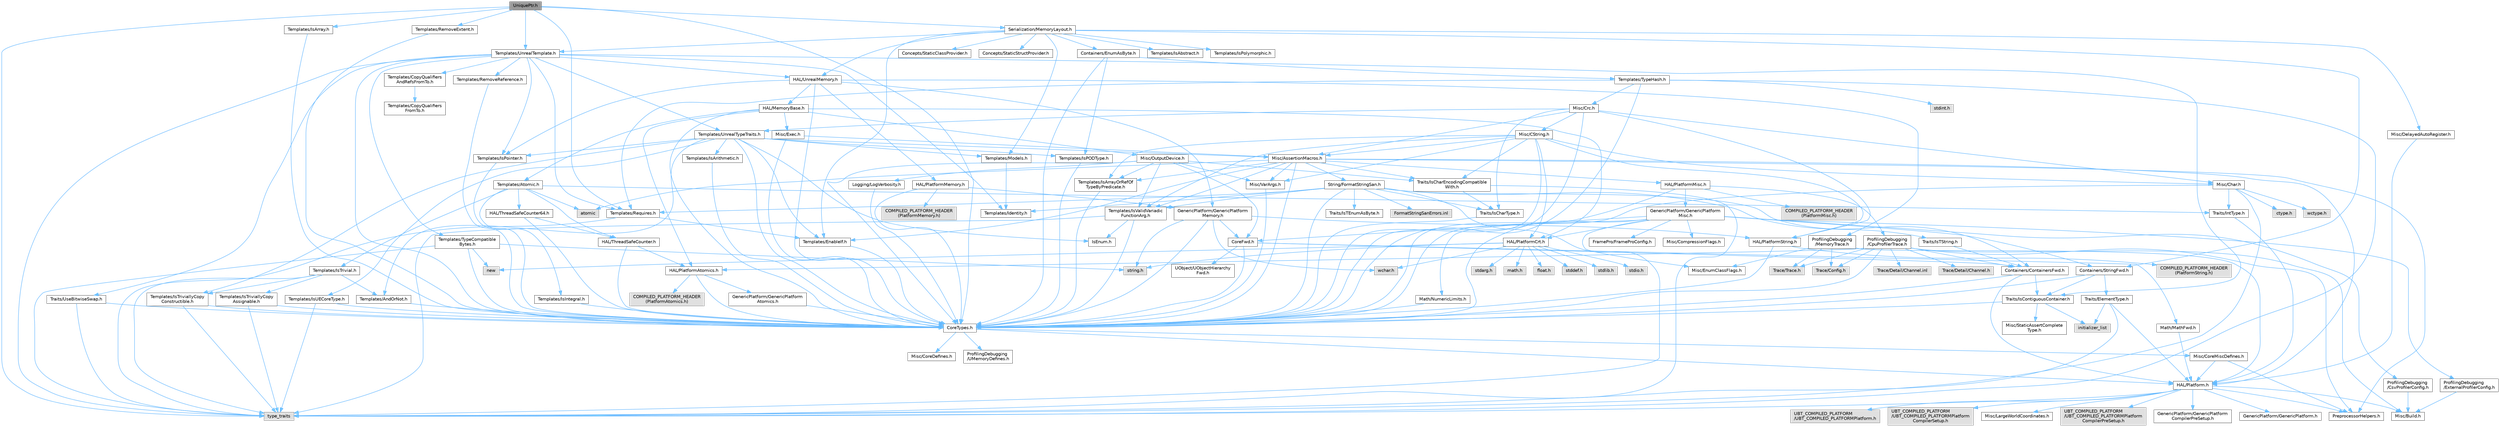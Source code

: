 digraph "UniquePtr.h"
{
 // INTERACTIVE_SVG=YES
 // LATEX_PDF_SIZE
  bgcolor="transparent";
  edge [fontname=Helvetica,fontsize=10,labelfontname=Helvetica,labelfontsize=10];
  node [fontname=Helvetica,fontsize=10,shape=box,height=0.2,width=0.4];
  Node1 [id="Node000001",label="UniquePtr.h",height=0.2,width=0.4,color="gray40", fillcolor="grey60", style="filled", fontcolor="black",tooltip=" "];
  Node1 -> Node2 [id="edge1_Node000001_Node000002",color="steelblue1",style="solid",tooltip=" "];
  Node2 [id="Node000002",label="CoreTypes.h",height=0.2,width=0.4,color="grey40", fillcolor="white", style="filled",URL="$dc/dec/CoreTypes_8h.html",tooltip=" "];
  Node2 -> Node3 [id="edge2_Node000002_Node000003",color="steelblue1",style="solid",tooltip=" "];
  Node3 [id="Node000003",label="HAL/Platform.h",height=0.2,width=0.4,color="grey40", fillcolor="white", style="filled",URL="$d9/dd0/Platform_8h.html",tooltip=" "];
  Node3 -> Node4 [id="edge3_Node000003_Node000004",color="steelblue1",style="solid",tooltip=" "];
  Node4 [id="Node000004",label="Misc/Build.h",height=0.2,width=0.4,color="grey40", fillcolor="white", style="filled",URL="$d3/dbb/Build_8h.html",tooltip=" "];
  Node3 -> Node5 [id="edge4_Node000003_Node000005",color="steelblue1",style="solid",tooltip=" "];
  Node5 [id="Node000005",label="Misc/LargeWorldCoordinates.h",height=0.2,width=0.4,color="grey40", fillcolor="white", style="filled",URL="$d2/dcb/LargeWorldCoordinates_8h.html",tooltip=" "];
  Node3 -> Node6 [id="edge5_Node000003_Node000006",color="steelblue1",style="solid",tooltip=" "];
  Node6 [id="Node000006",label="type_traits",height=0.2,width=0.4,color="grey60", fillcolor="#E0E0E0", style="filled",tooltip=" "];
  Node3 -> Node7 [id="edge6_Node000003_Node000007",color="steelblue1",style="solid",tooltip=" "];
  Node7 [id="Node000007",label="PreprocessorHelpers.h",height=0.2,width=0.4,color="grey40", fillcolor="white", style="filled",URL="$db/ddb/PreprocessorHelpers_8h.html",tooltip=" "];
  Node3 -> Node8 [id="edge7_Node000003_Node000008",color="steelblue1",style="solid",tooltip=" "];
  Node8 [id="Node000008",label="UBT_COMPILED_PLATFORM\l/UBT_COMPILED_PLATFORMPlatform\lCompilerPreSetup.h",height=0.2,width=0.4,color="grey60", fillcolor="#E0E0E0", style="filled",tooltip=" "];
  Node3 -> Node9 [id="edge8_Node000003_Node000009",color="steelblue1",style="solid",tooltip=" "];
  Node9 [id="Node000009",label="GenericPlatform/GenericPlatform\lCompilerPreSetup.h",height=0.2,width=0.4,color="grey40", fillcolor="white", style="filled",URL="$d9/dc8/GenericPlatformCompilerPreSetup_8h.html",tooltip=" "];
  Node3 -> Node10 [id="edge9_Node000003_Node000010",color="steelblue1",style="solid",tooltip=" "];
  Node10 [id="Node000010",label="GenericPlatform/GenericPlatform.h",height=0.2,width=0.4,color="grey40", fillcolor="white", style="filled",URL="$d6/d84/GenericPlatform_8h.html",tooltip=" "];
  Node3 -> Node11 [id="edge10_Node000003_Node000011",color="steelblue1",style="solid",tooltip=" "];
  Node11 [id="Node000011",label="UBT_COMPILED_PLATFORM\l/UBT_COMPILED_PLATFORMPlatform.h",height=0.2,width=0.4,color="grey60", fillcolor="#E0E0E0", style="filled",tooltip=" "];
  Node3 -> Node12 [id="edge11_Node000003_Node000012",color="steelblue1",style="solid",tooltip=" "];
  Node12 [id="Node000012",label="UBT_COMPILED_PLATFORM\l/UBT_COMPILED_PLATFORMPlatform\lCompilerSetup.h",height=0.2,width=0.4,color="grey60", fillcolor="#E0E0E0", style="filled",tooltip=" "];
  Node2 -> Node13 [id="edge12_Node000002_Node000013",color="steelblue1",style="solid",tooltip=" "];
  Node13 [id="Node000013",label="ProfilingDebugging\l/UMemoryDefines.h",height=0.2,width=0.4,color="grey40", fillcolor="white", style="filled",URL="$d2/da2/UMemoryDefines_8h.html",tooltip=" "];
  Node2 -> Node14 [id="edge13_Node000002_Node000014",color="steelblue1",style="solid",tooltip=" "];
  Node14 [id="Node000014",label="Misc/CoreMiscDefines.h",height=0.2,width=0.4,color="grey40", fillcolor="white", style="filled",URL="$da/d38/CoreMiscDefines_8h.html",tooltip=" "];
  Node14 -> Node3 [id="edge14_Node000014_Node000003",color="steelblue1",style="solid",tooltip=" "];
  Node14 -> Node7 [id="edge15_Node000014_Node000007",color="steelblue1",style="solid",tooltip=" "];
  Node2 -> Node15 [id="edge16_Node000002_Node000015",color="steelblue1",style="solid",tooltip=" "];
  Node15 [id="Node000015",label="Misc/CoreDefines.h",height=0.2,width=0.4,color="grey40", fillcolor="white", style="filled",URL="$d3/dd2/CoreDefines_8h.html",tooltip=" "];
  Node1 -> Node16 [id="edge17_Node000001_Node000016",color="steelblue1",style="solid",tooltip=" "];
  Node16 [id="Node000016",label="Templates/UnrealTemplate.h",height=0.2,width=0.4,color="grey40", fillcolor="white", style="filled",URL="$d4/d24/UnrealTemplate_8h.html",tooltip=" "];
  Node16 -> Node2 [id="edge18_Node000016_Node000002",color="steelblue1",style="solid",tooltip=" "];
  Node16 -> Node17 [id="edge19_Node000016_Node000017",color="steelblue1",style="solid",tooltip=" "];
  Node17 [id="Node000017",label="Templates/IsPointer.h",height=0.2,width=0.4,color="grey40", fillcolor="white", style="filled",URL="$d7/d05/IsPointer_8h.html",tooltip=" "];
  Node17 -> Node2 [id="edge20_Node000017_Node000002",color="steelblue1",style="solid",tooltip=" "];
  Node16 -> Node18 [id="edge21_Node000016_Node000018",color="steelblue1",style="solid",tooltip=" "];
  Node18 [id="Node000018",label="HAL/UnrealMemory.h",height=0.2,width=0.4,color="grey40", fillcolor="white", style="filled",URL="$d9/d96/UnrealMemory_8h.html",tooltip=" "];
  Node18 -> Node2 [id="edge22_Node000018_Node000002",color="steelblue1",style="solid",tooltip=" "];
  Node18 -> Node19 [id="edge23_Node000018_Node000019",color="steelblue1",style="solid",tooltip=" "];
  Node19 [id="Node000019",label="GenericPlatform/GenericPlatform\lMemory.h",height=0.2,width=0.4,color="grey40", fillcolor="white", style="filled",URL="$dd/d22/GenericPlatformMemory_8h.html",tooltip=" "];
  Node19 -> Node20 [id="edge24_Node000019_Node000020",color="steelblue1",style="solid",tooltip=" "];
  Node20 [id="Node000020",label="CoreFwd.h",height=0.2,width=0.4,color="grey40", fillcolor="white", style="filled",URL="$d1/d1e/CoreFwd_8h.html",tooltip=" "];
  Node20 -> Node2 [id="edge25_Node000020_Node000002",color="steelblue1",style="solid",tooltip=" "];
  Node20 -> Node21 [id="edge26_Node000020_Node000021",color="steelblue1",style="solid",tooltip=" "];
  Node21 [id="Node000021",label="Containers/ContainersFwd.h",height=0.2,width=0.4,color="grey40", fillcolor="white", style="filled",URL="$d4/d0a/ContainersFwd_8h.html",tooltip=" "];
  Node21 -> Node3 [id="edge27_Node000021_Node000003",color="steelblue1",style="solid",tooltip=" "];
  Node21 -> Node2 [id="edge28_Node000021_Node000002",color="steelblue1",style="solid",tooltip=" "];
  Node21 -> Node22 [id="edge29_Node000021_Node000022",color="steelblue1",style="solid",tooltip=" "];
  Node22 [id="Node000022",label="Traits/IsContiguousContainer.h",height=0.2,width=0.4,color="grey40", fillcolor="white", style="filled",URL="$d5/d3c/IsContiguousContainer_8h.html",tooltip=" "];
  Node22 -> Node2 [id="edge30_Node000022_Node000002",color="steelblue1",style="solid",tooltip=" "];
  Node22 -> Node23 [id="edge31_Node000022_Node000023",color="steelblue1",style="solid",tooltip=" "];
  Node23 [id="Node000023",label="Misc/StaticAssertComplete\lType.h",height=0.2,width=0.4,color="grey40", fillcolor="white", style="filled",URL="$d5/d4e/StaticAssertCompleteType_8h.html",tooltip=" "];
  Node22 -> Node24 [id="edge32_Node000022_Node000024",color="steelblue1",style="solid",tooltip=" "];
  Node24 [id="Node000024",label="initializer_list",height=0.2,width=0.4,color="grey60", fillcolor="#E0E0E0", style="filled",tooltip=" "];
  Node20 -> Node25 [id="edge33_Node000020_Node000025",color="steelblue1",style="solid",tooltip=" "];
  Node25 [id="Node000025",label="Math/MathFwd.h",height=0.2,width=0.4,color="grey40", fillcolor="white", style="filled",URL="$d2/d10/MathFwd_8h.html",tooltip=" "];
  Node25 -> Node3 [id="edge34_Node000025_Node000003",color="steelblue1",style="solid",tooltip=" "];
  Node20 -> Node26 [id="edge35_Node000020_Node000026",color="steelblue1",style="solid",tooltip=" "];
  Node26 [id="Node000026",label="UObject/UObjectHierarchy\lFwd.h",height=0.2,width=0.4,color="grey40", fillcolor="white", style="filled",URL="$d3/d13/UObjectHierarchyFwd_8h.html",tooltip=" "];
  Node19 -> Node2 [id="edge36_Node000019_Node000002",color="steelblue1",style="solid",tooltip=" "];
  Node19 -> Node27 [id="edge37_Node000019_Node000027",color="steelblue1",style="solid",tooltip=" "];
  Node27 [id="Node000027",label="HAL/PlatformString.h",height=0.2,width=0.4,color="grey40", fillcolor="white", style="filled",URL="$db/db5/PlatformString_8h.html",tooltip=" "];
  Node27 -> Node2 [id="edge38_Node000027_Node000002",color="steelblue1",style="solid",tooltip=" "];
  Node27 -> Node28 [id="edge39_Node000027_Node000028",color="steelblue1",style="solid",tooltip=" "];
  Node28 [id="Node000028",label="COMPILED_PLATFORM_HEADER\l(PlatformString.h)",height=0.2,width=0.4,color="grey60", fillcolor="#E0E0E0", style="filled",tooltip=" "];
  Node19 -> Node29 [id="edge40_Node000019_Node000029",color="steelblue1",style="solid",tooltip=" "];
  Node29 [id="Node000029",label="string.h",height=0.2,width=0.4,color="grey60", fillcolor="#E0E0E0", style="filled",tooltip=" "];
  Node19 -> Node30 [id="edge41_Node000019_Node000030",color="steelblue1",style="solid",tooltip=" "];
  Node30 [id="Node000030",label="wchar.h",height=0.2,width=0.4,color="grey60", fillcolor="#E0E0E0", style="filled",tooltip=" "];
  Node18 -> Node31 [id="edge42_Node000018_Node000031",color="steelblue1",style="solid",tooltip=" "];
  Node31 [id="Node000031",label="HAL/MemoryBase.h",height=0.2,width=0.4,color="grey40", fillcolor="white", style="filled",URL="$d6/d9f/MemoryBase_8h.html",tooltip=" "];
  Node31 -> Node2 [id="edge43_Node000031_Node000002",color="steelblue1",style="solid",tooltip=" "];
  Node31 -> Node32 [id="edge44_Node000031_Node000032",color="steelblue1",style="solid",tooltip=" "];
  Node32 [id="Node000032",label="HAL/PlatformAtomics.h",height=0.2,width=0.4,color="grey40", fillcolor="white", style="filled",URL="$d3/d36/PlatformAtomics_8h.html",tooltip=" "];
  Node32 -> Node2 [id="edge45_Node000032_Node000002",color="steelblue1",style="solid",tooltip=" "];
  Node32 -> Node33 [id="edge46_Node000032_Node000033",color="steelblue1",style="solid",tooltip=" "];
  Node33 [id="Node000033",label="GenericPlatform/GenericPlatform\lAtomics.h",height=0.2,width=0.4,color="grey40", fillcolor="white", style="filled",URL="$da/d72/GenericPlatformAtomics_8h.html",tooltip=" "];
  Node33 -> Node2 [id="edge47_Node000033_Node000002",color="steelblue1",style="solid",tooltip=" "];
  Node32 -> Node34 [id="edge48_Node000032_Node000034",color="steelblue1",style="solid",tooltip=" "];
  Node34 [id="Node000034",label="COMPILED_PLATFORM_HEADER\l(PlatformAtomics.h)",height=0.2,width=0.4,color="grey60", fillcolor="#E0E0E0", style="filled",tooltip=" "];
  Node31 -> Node35 [id="edge49_Node000031_Node000035",color="steelblue1",style="solid",tooltip=" "];
  Node35 [id="Node000035",label="HAL/PlatformCrt.h",height=0.2,width=0.4,color="grey40", fillcolor="white", style="filled",URL="$d8/d75/PlatformCrt_8h.html",tooltip=" "];
  Node35 -> Node36 [id="edge50_Node000035_Node000036",color="steelblue1",style="solid",tooltip=" "];
  Node36 [id="Node000036",label="new",height=0.2,width=0.4,color="grey60", fillcolor="#E0E0E0", style="filled",tooltip=" "];
  Node35 -> Node30 [id="edge51_Node000035_Node000030",color="steelblue1",style="solid",tooltip=" "];
  Node35 -> Node37 [id="edge52_Node000035_Node000037",color="steelblue1",style="solid",tooltip=" "];
  Node37 [id="Node000037",label="stddef.h",height=0.2,width=0.4,color="grey60", fillcolor="#E0E0E0", style="filled",tooltip=" "];
  Node35 -> Node38 [id="edge53_Node000035_Node000038",color="steelblue1",style="solid",tooltip=" "];
  Node38 [id="Node000038",label="stdlib.h",height=0.2,width=0.4,color="grey60", fillcolor="#E0E0E0", style="filled",tooltip=" "];
  Node35 -> Node39 [id="edge54_Node000035_Node000039",color="steelblue1",style="solid",tooltip=" "];
  Node39 [id="Node000039",label="stdio.h",height=0.2,width=0.4,color="grey60", fillcolor="#E0E0E0", style="filled",tooltip=" "];
  Node35 -> Node40 [id="edge55_Node000035_Node000040",color="steelblue1",style="solid",tooltip=" "];
  Node40 [id="Node000040",label="stdarg.h",height=0.2,width=0.4,color="grey60", fillcolor="#E0E0E0", style="filled",tooltip=" "];
  Node35 -> Node41 [id="edge56_Node000035_Node000041",color="steelblue1",style="solid",tooltip=" "];
  Node41 [id="Node000041",label="math.h",height=0.2,width=0.4,color="grey60", fillcolor="#E0E0E0", style="filled",tooltip=" "];
  Node35 -> Node42 [id="edge57_Node000035_Node000042",color="steelblue1",style="solid",tooltip=" "];
  Node42 [id="Node000042",label="float.h",height=0.2,width=0.4,color="grey60", fillcolor="#E0E0E0", style="filled",tooltip=" "];
  Node35 -> Node29 [id="edge58_Node000035_Node000029",color="steelblue1",style="solid",tooltip=" "];
  Node31 -> Node43 [id="edge59_Node000031_Node000043",color="steelblue1",style="solid",tooltip=" "];
  Node43 [id="Node000043",label="Misc/Exec.h",height=0.2,width=0.4,color="grey40", fillcolor="white", style="filled",URL="$de/ddb/Exec_8h.html",tooltip=" "];
  Node43 -> Node2 [id="edge60_Node000043_Node000002",color="steelblue1",style="solid",tooltip=" "];
  Node43 -> Node44 [id="edge61_Node000043_Node000044",color="steelblue1",style="solid",tooltip=" "];
  Node44 [id="Node000044",label="Misc/AssertionMacros.h",height=0.2,width=0.4,color="grey40", fillcolor="white", style="filled",URL="$d0/dfa/AssertionMacros_8h.html",tooltip=" "];
  Node44 -> Node2 [id="edge62_Node000044_Node000002",color="steelblue1",style="solid",tooltip=" "];
  Node44 -> Node3 [id="edge63_Node000044_Node000003",color="steelblue1",style="solid",tooltip=" "];
  Node44 -> Node45 [id="edge64_Node000044_Node000045",color="steelblue1",style="solid",tooltip=" "];
  Node45 [id="Node000045",label="HAL/PlatformMisc.h",height=0.2,width=0.4,color="grey40", fillcolor="white", style="filled",URL="$d0/df5/PlatformMisc_8h.html",tooltip=" "];
  Node45 -> Node2 [id="edge65_Node000045_Node000002",color="steelblue1",style="solid",tooltip=" "];
  Node45 -> Node46 [id="edge66_Node000045_Node000046",color="steelblue1",style="solid",tooltip=" "];
  Node46 [id="Node000046",label="GenericPlatform/GenericPlatform\lMisc.h",height=0.2,width=0.4,color="grey40", fillcolor="white", style="filled",URL="$db/d9a/GenericPlatformMisc_8h.html",tooltip=" "];
  Node46 -> Node47 [id="edge67_Node000046_Node000047",color="steelblue1",style="solid",tooltip=" "];
  Node47 [id="Node000047",label="Containers/StringFwd.h",height=0.2,width=0.4,color="grey40", fillcolor="white", style="filled",URL="$df/d37/StringFwd_8h.html",tooltip=" "];
  Node47 -> Node2 [id="edge68_Node000047_Node000002",color="steelblue1",style="solid",tooltip=" "];
  Node47 -> Node48 [id="edge69_Node000047_Node000048",color="steelblue1",style="solid",tooltip=" "];
  Node48 [id="Node000048",label="Traits/ElementType.h",height=0.2,width=0.4,color="grey40", fillcolor="white", style="filled",URL="$d5/d4f/ElementType_8h.html",tooltip=" "];
  Node48 -> Node3 [id="edge70_Node000048_Node000003",color="steelblue1",style="solid",tooltip=" "];
  Node48 -> Node24 [id="edge71_Node000048_Node000024",color="steelblue1",style="solid",tooltip=" "];
  Node48 -> Node6 [id="edge72_Node000048_Node000006",color="steelblue1",style="solid",tooltip=" "];
  Node47 -> Node22 [id="edge73_Node000047_Node000022",color="steelblue1",style="solid",tooltip=" "];
  Node46 -> Node20 [id="edge74_Node000046_Node000020",color="steelblue1",style="solid",tooltip=" "];
  Node46 -> Node2 [id="edge75_Node000046_Node000002",color="steelblue1",style="solid",tooltip=" "];
  Node46 -> Node49 [id="edge76_Node000046_Node000049",color="steelblue1",style="solid",tooltip=" "];
  Node49 [id="Node000049",label="FramePro/FrameProConfig.h",height=0.2,width=0.4,color="grey40", fillcolor="white", style="filled",URL="$d7/d90/FrameProConfig_8h.html",tooltip=" "];
  Node46 -> Node35 [id="edge77_Node000046_Node000035",color="steelblue1",style="solid",tooltip=" "];
  Node46 -> Node50 [id="edge78_Node000046_Node000050",color="steelblue1",style="solid",tooltip=" "];
  Node50 [id="Node000050",label="Math/NumericLimits.h",height=0.2,width=0.4,color="grey40", fillcolor="white", style="filled",URL="$df/d1b/NumericLimits_8h.html",tooltip=" "];
  Node50 -> Node2 [id="edge79_Node000050_Node000002",color="steelblue1",style="solid",tooltip=" "];
  Node46 -> Node51 [id="edge80_Node000046_Node000051",color="steelblue1",style="solid",tooltip=" "];
  Node51 [id="Node000051",label="Misc/CompressionFlags.h",height=0.2,width=0.4,color="grey40", fillcolor="white", style="filled",URL="$d9/d76/CompressionFlags_8h.html",tooltip=" "];
  Node46 -> Node52 [id="edge81_Node000046_Node000052",color="steelblue1",style="solid",tooltip=" "];
  Node52 [id="Node000052",label="Misc/EnumClassFlags.h",height=0.2,width=0.4,color="grey40", fillcolor="white", style="filled",URL="$d8/de7/EnumClassFlags_8h.html",tooltip=" "];
  Node46 -> Node53 [id="edge82_Node000046_Node000053",color="steelblue1",style="solid",tooltip=" "];
  Node53 [id="Node000053",label="ProfilingDebugging\l/CsvProfilerConfig.h",height=0.2,width=0.4,color="grey40", fillcolor="white", style="filled",URL="$d3/d88/CsvProfilerConfig_8h.html",tooltip=" "];
  Node53 -> Node4 [id="edge83_Node000053_Node000004",color="steelblue1",style="solid",tooltip=" "];
  Node46 -> Node54 [id="edge84_Node000046_Node000054",color="steelblue1",style="solid",tooltip=" "];
  Node54 [id="Node000054",label="ProfilingDebugging\l/ExternalProfilerConfig.h",height=0.2,width=0.4,color="grey40", fillcolor="white", style="filled",URL="$d3/dbb/ExternalProfilerConfig_8h.html",tooltip=" "];
  Node54 -> Node4 [id="edge85_Node000054_Node000004",color="steelblue1",style="solid",tooltip=" "];
  Node45 -> Node55 [id="edge86_Node000045_Node000055",color="steelblue1",style="solid",tooltip=" "];
  Node55 [id="Node000055",label="COMPILED_PLATFORM_HEADER\l(PlatformMisc.h)",height=0.2,width=0.4,color="grey60", fillcolor="#E0E0E0", style="filled",tooltip=" "];
  Node45 -> Node56 [id="edge87_Node000045_Node000056",color="steelblue1",style="solid",tooltip=" "];
  Node56 [id="Node000056",label="ProfilingDebugging\l/CpuProfilerTrace.h",height=0.2,width=0.4,color="grey40", fillcolor="white", style="filled",URL="$da/dcb/CpuProfilerTrace_8h.html",tooltip=" "];
  Node56 -> Node2 [id="edge88_Node000056_Node000002",color="steelblue1",style="solid",tooltip=" "];
  Node56 -> Node21 [id="edge89_Node000056_Node000021",color="steelblue1",style="solid",tooltip=" "];
  Node56 -> Node32 [id="edge90_Node000056_Node000032",color="steelblue1",style="solid",tooltip=" "];
  Node56 -> Node7 [id="edge91_Node000056_Node000007",color="steelblue1",style="solid",tooltip=" "];
  Node56 -> Node4 [id="edge92_Node000056_Node000004",color="steelblue1",style="solid",tooltip=" "];
  Node56 -> Node57 [id="edge93_Node000056_Node000057",color="steelblue1",style="solid",tooltip=" "];
  Node57 [id="Node000057",label="Trace/Config.h",height=0.2,width=0.4,color="grey60", fillcolor="#E0E0E0", style="filled",tooltip=" "];
  Node56 -> Node58 [id="edge94_Node000056_Node000058",color="steelblue1",style="solid",tooltip=" "];
  Node58 [id="Node000058",label="Trace/Detail/Channel.h",height=0.2,width=0.4,color="grey60", fillcolor="#E0E0E0", style="filled",tooltip=" "];
  Node56 -> Node59 [id="edge95_Node000056_Node000059",color="steelblue1",style="solid",tooltip=" "];
  Node59 [id="Node000059",label="Trace/Detail/Channel.inl",height=0.2,width=0.4,color="grey60", fillcolor="#E0E0E0", style="filled",tooltip=" "];
  Node56 -> Node60 [id="edge96_Node000056_Node000060",color="steelblue1",style="solid",tooltip=" "];
  Node60 [id="Node000060",label="Trace/Trace.h",height=0.2,width=0.4,color="grey60", fillcolor="#E0E0E0", style="filled",tooltip=" "];
  Node44 -> Node7 [id="edge97_Node000044_Node000007",color="steelblue1",style="solid",tooltip=" "];
  Node44 -> Node61 [id="edge98_Node000044_Node000061",color="steelblue1",style="solid",tooltip=" "];
  Node61 [id="Node000061",label="Templates/EnableIf.h",height=0.2,width=0.4,color="grey40", fillcolor="white", style="filled",URL="$d7/d60/EnableIf_8h.html",tooltip=" "];
  Node61 -> Node2 [id="edge99_Node000061_Node000002",color="steelblue1",style="solid",tooltip=" "];
  Node44 -> Node62 [id="edge100_Node000044_Node000062",color="steelblue1",style="solid",tooltip=" "];
  Node62 [id="Node000062",label="Templates/IsArrayOrRefOf\lTypeByPredicate.h",height=0.2,width=0.4,color="grey40", fillcolor="white", style="filled",URL="$d6/da1/IsArrayOrRefOfTypeByPredicate_8h.html",tooltip=" "];
  Node62 -> Node2 [id="edge101_Node000062_Node000002",color="steelblue1",style="solid",tooltip=" "];
  Node44 -> Node63 [id="edge102_Node000044_Node000063",color="steelblue1",style="solid",tooltip=" "];
  Node63 [id="Node000063",label="Templates/IsValidVariadic\lFunctionArg.h",height=0.2,width=0.4,color="grey40", fillcolor="white", style="filled",URL="$d0/dc8/IsValidVariadicFunctionArg_8h.html",tooltip=" "];
  Node63 -> Node2 [id="edge103_Node000063_Node000002",color="steelblue1",style="solid",tooltip=" "];
  Node63 -> Node64 [id="edge104_Node000063_Node000064",color="steelblue1",style="solid",tooltip=" "];
  Node64 [id="Node000064",label="IsEnum.h",height=0.2,width=0.4,color="grey40", fillcolor="white", style="filled",URL="$d4/de5/IsEnum_8h.html",tooltip=" "];
  Node63 -> Node6 [id="edge105_Node000063_Node000006",color="steelblue1",style="solid",tooltip=" "];
  Node44 -> Node65 [id="edge106_Node000044_Node000065",color="steelblue1",style="solid",tooltip=" "];
  Node65 [id="Node000065",label="Traits/IsCharEncodingCompatible\lWith.h",height=0.2,width=0.4,color="grey40", fillcolor="white", style="filled",URL="$df/dd1/IsCharEncodingCompatibleWith_8h.html",tooltip=" "];
  Node65 -> Node6 [id="edge107_Node000065_Node000006",color="steelblue1",style="solid",tooltip=" "];
  Node65 -> Node66 [id="edge108_Node000065_Node000066",color="steelblue1",style="solid",tooltip=" "];
  Node66 [id="Node000066",label="Traits/IsCharType.h",height=0.2,width=0.4,color="grey40", fillcolor="white", style="filled",URL="$db/d51/IsCharType_8h.html",tooltip=" "];
  Node66 -> Node2 [id="edge109_Node000066_Node000002",color="steelblue1",style="solid",tooltip=" "];
  Node44 -> Node67 [id="edge110_Node000044_Node000067",color="steelblue1",style="solid",tooltip=" "];
  Node67 [id="Node000067",label="Misc/VarArgs.h",height=0.2,width=0.4,color="grey40", fillcolor="white", style="filled",URL="$d5/d6f/VarArgs_8h.html",tooltip=" "];
  Node67 -> Node2 [id="edge111_Node000067_Node000002",color="steelblue1",style="solid",tooltip=" "];
  Node44 -> Node68 [id="edge112_Node000044_Node000068",color="steelblue1",style="solid",tooltip=" "];
  Node68 [id="Node000068",label="String/FormatStringSan.h",height=0.2,width=0.4,color="grey40", fillcolor="white", style="filled",URL="$d3/d8b/FormatStringSan_8h.html",tooltip=" "];
  Node68 -> Node6 [id="edge113_Node000068_Node000006",color="steelblue1",style="solid",tooltip=" "];
  Node68 -> Node2 [id="edge114_Node000068_Node000002",color="steelblue1",style="solid",tooltip=" "];
  Node68 -> Node69 [id="edge115_Node000068_Node000069",color="steelblue1",style="solid",tooltip=" "];
  Node69 [id="Node000069",label="Templates/Requires.h",height=0.2,width=0.4,color="grey40", fillcolor="white", style="filled",URL="$dc/d96/Requires_8h.html",tooltip=" "];
  Node69 -> Node61 [id="edge116_Node000069_Node000061",color="steelblue1",style="solid",tooltip=" "];
  Node69 -> Node6 [id="edge117_Node000069_Node000006",color="steelblue1",style="solid",tooltip=" "];
  Node68 -> Node70 [id="edge118_Node000068_Node000070",color="steelblue1",style="solid",tooltip=" "];
  Node70 [id="Node000070",label="Templates/Identity.h",height=0.2,width=0.4,color="grey40", fillcolor="white", style="filled",URL="$d0/dd5/Identity_8h.html",tooltip=" "];
  Node68 -> Node63 [id="edge119_Node000068_Node000063",color="steelblue1",style="solid",tooltip=" "];
  Node68 -> Node66 [id="edge120_Node000068_Node000066",color="steelblue1",style="solid",tooltip=" "];
  Node68 -> Node71 [id="edge121_Node000068_Node000071",color="steelblue1",style="solid",tooltip=" "];
  Node71 [id="Node000071",label="Traits/IsTEnumAsByte.h",height=0.2,width=0.4,color="grey40", fillcolor="white", style="filled",URL="$d1/de6/IsTEnumAsByte_8h.html",tooltip=" "];
  Node68 -> Node72 [id="edge122_Node000068_Node000072",color="steelblue1",style="solid",tooltip=" "];
  Node72 [id="Node000072",label="Traits/IsTString.h",height=0.2,width=0.4,color="grey40", fillcolor="white", style="filled",URL="$d0/df8/IsTString_8h.html",tooltip=" "];
  Node72 -> Node21 [id="edge123_Node000072_Node000021",color="steelblue1",style="solid",tooltip=" "];
  Node68 -> Node21 [id="edge124_Node000068_Node000021",color="steelblue1",style="solid",tooltip=" "];
  Node68 -> Node73 [id="edge125_Node000068_Node000073",color="steelblue1",style="solid",tooltip=" "];
  Node73 [id="Node000073",label="FormatStringSanErrors.inl",height=0.2,width=0.4,color="grey60", fillcolor="#E0E0E0", style="filled",tooltip=" "];
  Node44 -> Node74 [id="edge126_Node000044_Node000074",color="steelblue1",style="solid",tooltip=" "];
  Node74 [id="Node000074",label="atomic",height=0.2,width=0.4,color="grey60", fillcolor="#E0E0E0", style="filled",tooltip=" "];
  Node31 -> Node75 [id="edge127_Node000031_Node000075",color="steelblue1",style="solid",tooltip=" "];
  Node75 [id="Node000075",label="Misc/OutputDevice.h",height=0.2,width=0.4,color="grey40", fillcolor="white", style="filled",URL="$d7/d32/OutputDevice_8h.html",tooltip=" "];
  Node75 -> Node20 [id="edge128_Node000075_Node000020",color="steelblue1",style="solid",tooltip=" "];
  Node75 -> Node2 [id="edge129_Node000075_Node000002",color="steelblue1",style="solid",tooltip=" "];
  Node75 -> Node76 [id="edge130_Node000075_Node000076",color="steelblue1",style="solid",tooltip=" "];
  Node76 [id="Node000076",label="Logging/LogVerbosity.h",height=0.2,width=0.4,color="grey40", fillcolor="white", style="filled",URL="$d2/d8f/LogVerbosity_8h.html",tooltip=" "];
  Node76 -> Node2 [id="edge131_Node000076_Node000002",color="steelblue1",style="solid",tooltip=" "];
  Node75 -> Node67 [id="edge132_Node000075_Node000067",color="steelblue1",style="solid",tooltip=" "];
  Node75 -> Node62 [id="edge133_Node000075_Node000062",color="steelblue1",style="solid",tooltip=" "];
  Node75 -> Node63 [id="edge134_Node000075_Node000063",color="steelblue1",style="solid",tooltip=" "];
  Node75 -> Node65 [id="edge135_Node000075_Node000065",color="steelblue1",style="solid",tooltip=" "];
  Node31 -> Node77 [id="edge136_Node000031_Node000077",color="steelblue1",style="solid",tooltip=" "];
  Node77 [id="Node000077",label="Templates/Atomic.h",height=0.2,width=0.4,color="grey40", fillcolor="white", style="filled",URL="$d3/d91/Atomic_8h.html",tooltip=" "];
  Node77 -> Node78 [id="edge137_Node000077_Node000078",color="steelblue1",style="solid",tooltip=" "];
  Node78 [id="Node000078",label="HAL/ThreadSafeCounter.h",height=0.2,width=0.4,color="grey40", fillcolor="white", style="filled",URL="$dc/dc9/ThreadSafeCounter_8h.html",tooltip=" "];
  Node78 -> Node2 [id="edge138_Node000078_Node000002",color="steelblue1",style="solid",tooltip=" "];
  Node78 -> Node32 [id="edge139_Node000078_Node000032",color="steelblue1",style="solid",tooltip=" "];
  Node77 -> Node79 [id="edge140_Node000077_Node000079",color="steelblue1",style="solid",tooltip=" "];
  Node79 [id="Node000079",label="HAL/ThreadSafeCounter64.h",height=0.2,width=0.4,color="grey40", fillcolor="white", style="filled",URL="$d0/d12/ThreadSafeCounter64_8h.html",tooltip=" "];
  Node79 -> Node2 [id="edge141_Node000079_Node000002",color="steelblue1",style="solid",tooltip=" "];
  Node79 -> Node78 [id="edge142_Node000079_Node000078",color="steelblue1",style="solid",tooltip=" "];
  Node77 -> Node80 [id="edge143_Node000077_Node000080",color="steelblue1",style="solid",tooltip=" "];
  Node80 [id="Node000080",label="Templates/IsIntegral.h",height=0.2,width=0.4,color="grey40", fillcolor="white", style="filled",URL="$da/d64/IsIntegral_8h.html",tooltip=" "];
  Node80 -> Node2 [id="edge144_Node000080_Node000002",color="steelblue1",style="solid",tooltip=" "];
  Node77 -> Node81 [id="edge145_Node000077_Node000081",color="steelblue1",style="solid",tooltip=" "];
  Node81 [id="Node000081",label="Templates/IsTrivial.h",height=0.2,width=0.4,color="grey40", fillcolor="white", style="filled",URL="$da/d4c/IsTrivial_8h.html",tooltip=" "];
  Node81 -> Node82 [id="edge146_Node000081_Node000082",color="steelblue1",style="solid",tooltip=" "];
  Node82 [id="Node000082",label="Templates/AndOrNot.h",height=0.2,width=0.4,color="grey40", fillcolor="white", style="filled",URL="$db/d0a/AndOrNot_8h.html",tooltip=" "];
  Node82 -> Node2 [id="edge147_Node000082_Node000002",color="steelblue1",style="solid",tooltip=" "];
  Node81 -> Node83 [id="edge148_Node000081_Node000083",color="steelblue1",style="solid",tooltip=" "];
  Node83 [id="Node000083",label="Templates/IsTriviallyCopy\lConstructible.h",height=0.2,width=0.4,color="grey40", fillcolor="white", style="filled",URL="$d3/d78/IsTriviallyCopyConstructible_8h.html",tooltip=" "];
  Node83 -> Node2 [id="edge149_Node000083_Node000002",color="steelblue1",style="solid",tooltip=" "];
  Node83 -> Node6 [id="edge150_Node000083_Node000006",color="steelblue1",style="solid",tooltip=" "];
  Node81 -> Node84 [id="edge151_Node000081_Node000084",color="steelblue1",style="solid",tooltip=" "];
  Node84 [id="Node000084",label="Templates/IsTriviallyCopy\lAssignable.h",height=0.2,width=0.4,color="grey40", fillcolor="white", style="filled",URL="$d2/df2/IsTriviallyCopyAssignable_8h.html",tooltip=" "];
  Node84 -> Node2 [id="edge152_Node000084_Node000002",color="steelblue1",style="solid",tooltip=" "];
  Node84 -> Node6 [id="edge153_Node000084_Node000006",color="steelblue1",style="solid",tooltip=" "];
  Node81 -> Node6 [id="edge154_Node000081_Node000006",color="steelblue1",style="solid",tooltip=" "];
  Node77 -> Node85 [id="edge155_Node000077_Node000085",color="steelblue1",style="solid",tooltip=" "];
  Node85 [id="Node000085",label="Traits/IntType.h",height=0.2,width=0.4,color="grey40", fillcolor="white", style="filled",URL="$d7/deb/IntType_8h.html",tooltip=" "];
  Node85 -> Node3 [id="edge156_Node000085_Node000003",color="steelblue1",style="solid",tooltip=" "];
  Node77 -> Node74 [id="edge157_Node000077_Node000074",color="steelblue1",style="solid",tooltip=" "];
  Node18 -> Node86 [id="edge158_Node000018_Node000086",color="steelblue1",style="solid",tooltip=" "];
  Node86 [id="Node000086",label="HAL/PlatformMemory.h",height=0.2,width=0.4,color="grey40", fillcolor="white", style="filled",URL="$de/d68/PlatformMemory_8h.html",tooltip=" "];
  Node86 -> Node2 [id="edge159_Node000086_Node000002",color="steelblue1",style="solid",tooltip=" "];
  Node86 -> Node19 [id="edge160_Node000086_Node000019",color="steelblue1",style="solid",tooltip=" "];
  Node86 -> Node87 [id="edge161_Node000086_Node000087",color="steelblue1",style="solid",tooltip=" "];
  Node87 [id="Node000087",label="COMPILED_PLATFORM_HEADER\l(PlatformMemory.h)",height=0.2,width=0.4,color="grey60", fillcolor="#E0E0E0", style="filled",tooltip=" "];
  Node18 -> Node88 [id="edge162_Node000018_Node000088",color="steelblue1",style="solid",tooltip=" "];
  Node88 [id="Node000088",label="ProfilingDebugging\l/MemoryTrace.h",height=0.2,width=0.4,color="grey40", fillcolor="white", style="filled",URL="$da/dd7/MemoryTrace_8h.html",tooltip=" "];
  Node88 -> Node3 [id="edge163_Node000088_Node000003",color="steelblue1",style="solid",tooltip=" "];
  Node88 -> Node52 [id="edge164_Node000088_Node000052",color="steelblue1",style="solid",tooltip=" "];
  Node88 -> Node57 [id="edge165_Node000088_Node000057",color="steelblue1",style="solid",tooltip=" "];
  Node88 -> Node60 [id="edge166_Node000088_Node000060",color="steelblue1",style="solid",tooltip=" "];
  Node18 -> Node17 [id="edge167_Node000018_Node000017",color="steelblue1",style="solid",tooltip=" "];
  Node16 -> Node89 [id="edge168_Node000016_Node000089",color="steelblue1",style="solid",tooltip=" "];
  Node89 [id="Node000089",label="Templates/CopyQualifiers\lAndRefsFromTo.h",height=0.2,width=0.4,color="grey40", fillcolor="white", style="filled",URL="$d3/db3/CopyQualifiersAndRefsFromTo_8h.html",tooltip=" "];
  Node89 -> Node90 [id="edge169_Node000089_Node000090",color="steelblue1",style="solid",tooltip=" "];
  Node90 [id="Node000090",label="Templates/CopyQualifiers\lFromTo.h",height=0.2,width=0.4,color="grey40", fillcolor="white", style="filled",URL="$d5/db4/CopyQualifiersFromTo_8h.html",tooltip=" "];
  Node16 -> Node91 [id="edge170_Node000016_Node000091",color="steelblue1",style="solid",tooltip=" "];
  Node91 [id="Node000091",label="Templates/UnrealTypeTraits.h",height=0.2,width=0.4,color="grey40", fillcolor="white", style="filled",URL="$d2/d2d/UnrealTypeTraits_8h.html",tooltip=" "];
  Node91 -> Node2 [id="edge171_Node000091_Node000002",color="steelblue1",style="solid",tooltip=" "];
  Node91 -> Node17 [id="edge172_Node000091_Node000017",color="steelblue1",style="solid",tooltip=" "];
  Node91 -> Node44 [id="edge173_Node000091_Node000044",color="steelblue1",style="solid",tooltip=" "];
  Node91 -> Node82 [id="edge174_Node000091_Node000082",color="steelblue1",style="solid",tooltip=" "];
  Node91 -> Node61 [id="edge175_Node000091_Node000061",color="steelblue1",style="solid",tooltip=" "];
  Node91 -> Node92 [id="edge176_Node000091_Node000092",color="steelblue1",style="solid",tooltip=" "];
  Node92 [id="Node000092",label="Templates/IsArithmetic.h",height=0.2,width=0.4,color="grey40", fillcolor="white", style="filled",URL="$d2/d5d/IsArithmetic_8h.html",tooltip=" "];
  Node92 -> Node2 [id="edge177_Node000092_Node000002",color="steelblue1",style="solid",tooltip=" "];
  Node91 -> Node64 [id="edge178_Node000091_Node000064",color="steelblue1",style="solid",tooltip=" "];
  Node91 -> Node93 [id="edge179_Node000091_Node000093",color="steelblue1",style="solid",tooltip=" "];
  Node93 [id="Node000093",label="Templates/Models.h",height=0.2,width=0.4,color="grey40", fillcolor="white", style="filled",URL="$d3/d0c/Models_8h.html",tooltip=" "];
  Node93 -> Node70 [id="edge180_Node000093_Node000070",color="steelblue1",style="solid",tooltip=" "];
  Node91 -> Node94 [id="edge181_Node000091_Node000094",color="steelblue1",style="solid",tooltip=" "];
  Node94 [id="Node000094",label="Templates/IsPODType.h",height=0.2,width=0.4,color="grey40", fillcolor="white", style="filled",URL="$d7/db1/IsPODType_8h.html",tooltip=" "];
  Node94 -> Node2 [id="edge182_Node000094_Node000002",color="steelblue1",style="solid",tooltip=" "];
  Node91 -> Node95 [id="edge183_Node000091_Node000095",color="steelblue1",style="solid",tooltip=" "];
  Node95 [id="Node000095",label="Templates/IsUECoreType.h",height=0.2,width=0.4,color="grey40", fillcolor="white", style="filled",URL="$d1/db8/IsUECoreType_8h.html",tooltip=" "];
  Node95 -> Node2 [id="edge184_Node000095_Node000002",color="steelblue1",style="solid",tooltip=" "];
  Node95 -> Node6 [id="edge185_Node000095_Node000006",color="steelblue1",style="solid",tooltip=" "];
  Node91 -> Node83 [id="edge186_Node000091_Node000083",color="steelblue1",style="solid",tooltip=" "];
  Node16 -> Node96 [id="edge187_Node000016_Node000096",color="steelblue1",style="solid",tooltip=" "];
  Node96 [id="Node000096",label="Templates/RemoveReference.h",height=0.2,width=0.4,color="grey40", fillcolor="white", style="filled",URL="$da/dbe/RemoveReference_8h.html",tooltip=" "];
  Node96 -> Node2 [id="edge188_Node000096_Node000002",color="steelblue1",style="solid",tooltip=" "];
  Node16 -> Node69 [id="edge189_Node000016_Node000069",color="steelblue1",style="solid",tooltip=" "];
  Node16 -> Node97 [id="edge190_Node000016_Node000097",color="steelblue1",style="solid",tooltip=" "];
  Node97 [id="Node000097",label="Templates/TypeCompatible\lBytes.h",height=0.2,width=0.4,color="grey40", fillcolor="white", style="filled",URL="$df/d0a/TypeCompatibleBytes_8h.html",tooltip=" "];
  Node97 -> Node2 [id="edge191_Node000097_Node000002",color="steelblue1",style="solid",tooltip=" "];
  Node97 -> Node29 [id="edge192_Node000097_Node000029",color="steelblue1",style="solid",tooltip=" "];
  Node97 -> Node36 [id="edge193_Node000097_Node000036",color="steelblue1",style="solid",tooltip=" "];
  Node97 -> Node6 [id="edge194_Node000097_Node000006",color="steelblue1",style="solid",tooltip=" "];
  Node16 -> Node70 [id="edge195_Node000016_Node000070",color="steelblue1",style="solid",tooltip=" "];
  Node16 -> Node22 [id="edge196_Node000016_Node000022",color="steelblue1",style="solid",tooltip=" "];
  Node16 -> Node98 [id="edge197_Node000016_Node000098",color="steelblue1",style="solid",tooltip=" "];
  Node98 [id="Node000098",label="Traits/UseBitwiseSwap.h",height=0.2,width=0.4,color="grey40", fillcolor="white", style="filled",URL="$db/df3/UseBitwiseSwap_8h.html",tooltip=" "];
  Node98 -> Node2 [id="edge198_Node000098_Node000002",color="steelblue1",style="solid",tooltip=" "];
  Node98 -> Node6 [id="edge199_Node000098_Node000006",color="steelblue1",style="solid",tooltip=" "];
  Node16 -> Node6 [id="edge200_Node000016_Node000006",color="steelblue1",style="solid",tooltip=" "];
  Node1 -> Node99 [id="edge201_Node000001_Node000099",color="steelblue1",style="solid",tooltip=" "];
  Node99 [id="Node000099",label="Templates/IsArray.h",height=0.2,width=0.4,color="grey40", fillcolor="white", style="filled",URL="$d8/d8d/IsArray_8h.html",tooltip=" "];
  Node99 -> Node2 [id="edge202_Node000099_Node000002",color="steelblue1",style="solid",tooltip=" "];
  Node1 -> Node100 [id="edge203_Node000001_Node000100",color="steelblue1",style="solid",tooltip=" "];
  Node100 [id="Node000100",label="Templates/RemoveExtent.h",height=0.2,width=0.4,color="grey40", fillcolor="white", style="filled",URL="$dc/de9/RemoveExtent_8h.html",tooltip=" "];
  Node100 -> Node2 [id="edge204_Node000100_Node000002",color="steelblue1",style="solid",tooltip=" "];
  Node1 -> Node69 [id="edge205_Node000001_Node000069",color="steelblue1",style="solid",tooltip=" "];
  Node1 -> Node101 [id="edge206_Node000001_Node000101",color="steelblue1",style="solid",tooltip=" "];
  Node101 [id="Node000101",label="Serialization/MemoryLayout.h",height=0.2,width=0.4,color="grey40", fillcolor="white", style="filled",URL="$d7/d66/MemoryLayout_8h.html",tooltip=" "];
  Node101 -> Node102 [id="edge207_Node000101_Node000102",color="steelblue1",style="solid",tooltip=" "];
  Node102 [id="Node000102",label="Concepts/StaticClassProvider.h",height=0.2,width=0.4,color="grey40", fillcolor="white", style="filled",URL="$dd/d83/StaticClassProvider_8h.html",tooltip=" "];
  Node101 -> Node103 [id="edge208_Node000101_Node000103",color="steelblue1",style="solid",tooltip=" "];
  Node103 [id="Node000103",label="Concepts/StaticStructProvider.h",height=0.2,width=0.4,color="grey40", fillcolor="white", style="filled",URL="$d5/d77/StaticStructProvider_8h.html",tooltip=" "];
  Node101 -> Node104 [id="edge209_Node000101_Node000104",color="steelblue1",style="solid",tooltip=" "];
  Node104 [id="Node000104",label="Containers/EnumAsByte.h",height=0.2,width=0.4,color="grey40", fillcolor="white", style="filled",URL="$d6/d9a/EnumAsByte_8h.html",tooltip=" "];
  Node104 -> Node2 [id="edge210_Node000104_Node000002",color="steelblue1",style="solid",tooltip=" "];
  Node104 -> Node94 [id="edge211_Node000104_Node000094",color="steelblue1",style="solid",tooltip=" "];
  Node104 -> Node105 [id="edge212_Node000104_Node000105",color="steelblue1",style="solid",tooltip=" "];
  Node105 [id="Node000105",label="Templates/TypeHash.h",height=0.2,width=0.4,color="grey40", fillcolor="white", style="filled",URL="$d1/d62/TypeHash_8h.html",tooltip=" "];
  Node105 -> Node2 [id="edge213_Node000105_Node000002",color="steelblue1",style="solid",tooltip=" "];
  Node105 -> Node69 [id="edge214_Node000105_Node000069",color="steelblue1",style="solid",tooltip=" "];
  Node105 -> Node106 [id="edge215_Node000105_Node000106",color="steelblue1",style="solid",tooltip=" "];
  Node106 [id="Node000106",label="Misc/Crc.h",height=0.2,width=0.4,color="grey40", fillcolor="white", style="filled",URL="$d4/dd2/Crc_8h.html",tooltip=" "];
  Node106 -> Node2 [id="edge216_Node000106_Node000002",color="steelblue1",style="solid",tooltip=" "];
  Node106 -> Node27 [id="edge217_Node000106_Node000027",color="steelblue1",style="solid",tooltip=" "];
  Node106 -> Node44 [id="edge218_Node000106_Node000044",color="steelblue1",style="solid",tooltip=" "];
  Node106 -> Node107 [id="edge219_Node000106_Node000107",color="steelblue1",style="solid",tooltip=" "];
  Node107 [id="Node000107",label="Misc/CString.h",height=0.2,width=0.4,color="grey40", fillcolor="white", style="filled",URL="$d2/d49/CString_8h.html",tooltip=" "];
  Node107 -> Node2 [id="edge220_Node000107_Node000002",color="steelblue1",style="solid",tooltip=" "];
  Node107 -> Node35 [id="edge221_Node000107_Node000035",color="steelblue1",style="solid",tooltip=" "];
  Node107 -> Node27 [id="edge222_Node000107_Node000027",color="steelblue1",style="solid",tooltip=" "];
  Node107 -> Node44 [id="edge223_Node000107_Node000044",color="steelblue1",style="solid",tooltip=" "];
  Node107 -> Node108 [id="edge224_Node000107_Node000108",color="steelblue1",style="solid",tooltip=" "];
  Node108 [id="Node000108",label="Misc/Char.h",height=0.2,width=0.4,color="grey40", fillcolor="white", style="filled",URL="$d0/d58/Char_8h.html",tooltip=" "];
  Node108 -> Node2 [id="edge225_Node000108_Node000002",color="steelblue1",style="solid",tooltip=" "];
  Node108 -> Node85 [id="edge226_Node000108_Node000085",color="steelblue1",style="solid",tooltip=" "];
  Node108 -> Node109 [id="edge227_Node000108_Node000109",color="steelblue1",style="solid",tooltip=" "];
  Node109 [id="Node000109",label="ctype.h",height=0.2,width=0.4,color="grey60", fillcolor="#E0E0E0", style="filled",tooltip=" "];
  Node108 -> Node110 [id="edge228_Node000108_Node000110",color="steelblue1",style="solid",tooltip=" "];
  Node110 [id="Node000110",label="wctype.h",height=0.2,width=0.4,color="grey60", fillcolor="#E0E0E0", style="filled",tooltip=" "];
  Node108 -> Node6 [id="edge229_Node000108_Node000006",color="steelblue1",style="solid",tooltip=" "];
  Node107 -> Node67 [id="edge230_Node000107_Node000067",color="steelblue1",style="solid",tooltip=" "];
  Node107 -> Node62 [id="edge231_Node000107_Node000062",color="steelblue1",style="solid",tooltip=" "];
  Node107 -> Node63 [id="edge232_Node000107_Node000063",color="steelblue1",style="solid",tooltip=" "];
  Node107 -> Node65 [id="edge233_Node000107_Node000065",color="steelblue1",style="solid",tooltip=" "];
  Node106 -> Node108 [id="edge234_Node000106_Node000108",color="steelblue1",style="solid",tooltip=" "];
  Node106 -> Node91 [id="edge235_Node000106_Node000091",color="steelblue1",style="solid",tooltip=" "];
  Node106 -> Node66 [id="edge236_Node000106_Node000066",color="steelblue1",style="solid",tooltip=" "];
  Node105 -> Node111 [id="edge237_Node000105_Node000111",color="steelblue1",style="solid",tooltip=" "];
  Node111 [id="Node000111",label="stdint.h",height=0.2,width=0.4,color="grey60", fillcolor="#E0E0E0", style="filled",tooltip=" "];
  Node105 -> Node6 [id="edge238_Node000105_Node000006",color="steelblue1",style="solid",tooltip=" "];
  Node101 -> Node47 [id="edge239_Node000101_Node000047",color="steelblue1",style="solid",tooltip=" "];
  Node101 -> Node18 [id="edge240_Node000101_Node000018",color="steelblue1",style="solid",tooltip=" "];
  Node101 -> Node112 [id="edge241_Node000101_Node000112",color="steelblue1",style="solid",tooltip=" "];
  Node112 [id="Node000112",label="Misc/DelayedAutoRegister.h",height=0.2,width=0.4,color="grey40", fillcolor="white", style="filled",URL="$d1/dda/DelayedAutoRegister_8h.html",tooltip=" "];
  Node112 -> Node3 [id="edge242_Node000112_Node000003",color="steelblue1",style="solid",tooltip=" "];
  Node101 -> Node61 [id="edge243_Node000101_Node000061",color="steelblue1",style="solid",tooltip=" "];
  Node101 -> Node113 [id="edge244_Node000101_Node000113",color="steelblue1",style="solid",tooltip=" "];
  Node113 [id="Node000113",label="Templates/IsAbstract.h",height=0.2,width=0.4,color="grey40", fillcolor="white", style="filled",URL="$d8/db7/IsAbstract_8h.html",tooltip=" "];
  Node101 -> Node114 [id="edge245_Node000101_Node000114",color="steelblue1",style="solid",tooltip=" "];
  Node114 [id="Node000114",label="Templates/IsPolymorphic.h",height=0.2,width=0.4,color="grey40", fillcolor="white", style="filled",URL="$dc/d20/IsPolymorphic_8h.html",tooltip=" "];
  Node101 -> Node93 [id="edge246_Node000101_Node000093",color="steelblue1",style="solid",tooltip=" "];
  Node101 -> Node16 [id="edge247_Node000101_Node000016",color="steelblue1",style="solid",tooltip=" "];
  Node1 -> Node6 [id="edge248_Node000001_Node000006",color="steelblue1",style="solid",tooltip=" "];
}
